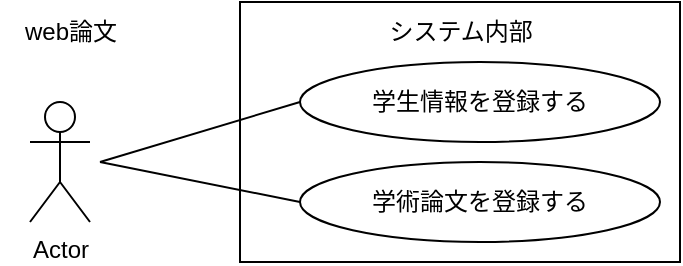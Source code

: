 <mxfile version="28.2.1">
  <diagram id="gKoQMK6PuJCsGtgx624p" name="ページ1">
    <mxGraphModel dx="778" dy="460" grid="1" gridSize="10" guides="1" tooltips="1" connect="1" arrows="1" fold="1" page="1" pageScale="1" pageWidth="827" pageHeight="1169" math="0" shadow="0">
      <root>
        <mxCell id="0" />
        <mxCell id="1" parent="0" />
        <mxCell id="2" value="web論文" style="text;html=1;align=center;verticalAlign=middle;resizable=0;points=[];autosize=1;strokeColor=none;fillColor=none;" parent="1" vertex="1">
          <mxGeometry x="60" y="80" width="70" height="30" as="geometry" />
        </mxCell>
        <mxCell id="7TKX0nzeGR5WKmrcJKe4-2" value="Actor" style="shape=umlActor;verticalLabelPosition=bottom;verticalAlign=top;html=1;outlineConnect=0;" vertex="1" parent="1">
          <mxGeometry x="75" y="130" width="30" height="60" as="geometry" />
        </mxCell>
        <mxCell id="7TKX0nzeGR5WKmrcJKe4-4" value="" style="html=1;whiteSpace=wrap;align=center;" vertex="1" parent="1">
          <mxGeometry x="180" y="80" width="220" height="130" as="geometry" />
        </mxCell>
        <mxCell id="7TKX0nzeGR5WKmrcJKe4-5" value="システム内部" style="text;html=1;align=center;verticalAlign=middle;resizable=0;points=[];autosize=1;strokeColor=none;fillColor=none;" vertex="1" parent="1">
          <mxGeometry x="240" y="80" width="100" height="30" as="geometry" />
        </mxCell>
        <mxCell id="7TKX0nzeGR5WKmrcJKe4-7" value="学生情報を登録する" style="ellipse;whiteSpace=wrap;html=1;" vertex="1" parent="1">
          <mxGeometry x="210" y="110" width="180" height="40" as="geometry" />
        </mxCell>
        <mxCell id="7TKX0nzeGR5WKmrcJKe4-9" value="学術論文を登録する" style="ellipse;whiteSpace=wrap;html=1;" vertex="1" parent="1">
          <mxGeometry x="210" y="160" width="180" height="40" as="geometry" />
        </mxCell>
        <mxCell id="7TKX0nzeGR5WKmrcJKe4-12" value="" style="endArrow=none;html=1;rounded=0;entryX=0;entryY=0.5;entryDx=0;entryDy=0;" edge="1" parent="1" target="7TKX0nzeGR5WKmrcJKe4-9">
          <mxGeometry width="50" height="50" relative="1" as="geometry">
            <mxPoint x="110" y="160" as="sourcePoint" />
            <mxPoint x="420" y="210" as="targetPoint" />
          </mxGeometry>
        </mxCell>
        <mxCell id="7TKX0nzeGR5WKmrcJKe4-13" value="" style="endArrow=none;html=1;rounded=0;entryX=0;entryY=0.5;entryDx=0;entryDy=0;" edge="1" parent="1" target="7TKX0nzeGR5WKmrcJKe4-7">
          <mxGeometry width="50" height="50" relative="1" as="geometry">
            <mxPoint x="110" y="160" as="sourcePoint" />
            <mxPoint x="240" y="150" as="targetPoint" />
          </mxGeometry>
        </mxCell>
      </root>
    </mxGraphModel>
  </diagram>
</mxfile>
